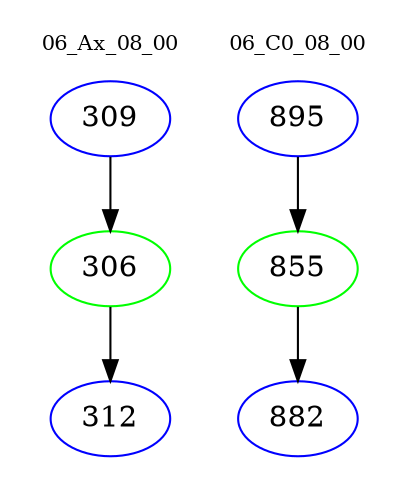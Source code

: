 digraph{
subgraph cluster_0 {
color = white
label = "06_Ax_08_00";
fontsize=10;
T0_309 [label="309", color="blue"]
T0_309 -> T0_306 [color="black"]
T0_306 [label="306", color="green"]
T0_306 -> T0_312 [color="black"]
T0_312 [label="312", color="blue"]
}
subgraph cluster_1 {
color = white
label = "06_C0_08_00";
fontsize=10;
T1_895 [label="895", color="blue"]
T1_895 -> T1_855 [color="black"]
T1_855 [label="855", color="green"]
T1_855 -> T1_882 [color="black"]
T1_882 [label="882", color="blue"]
}
}
